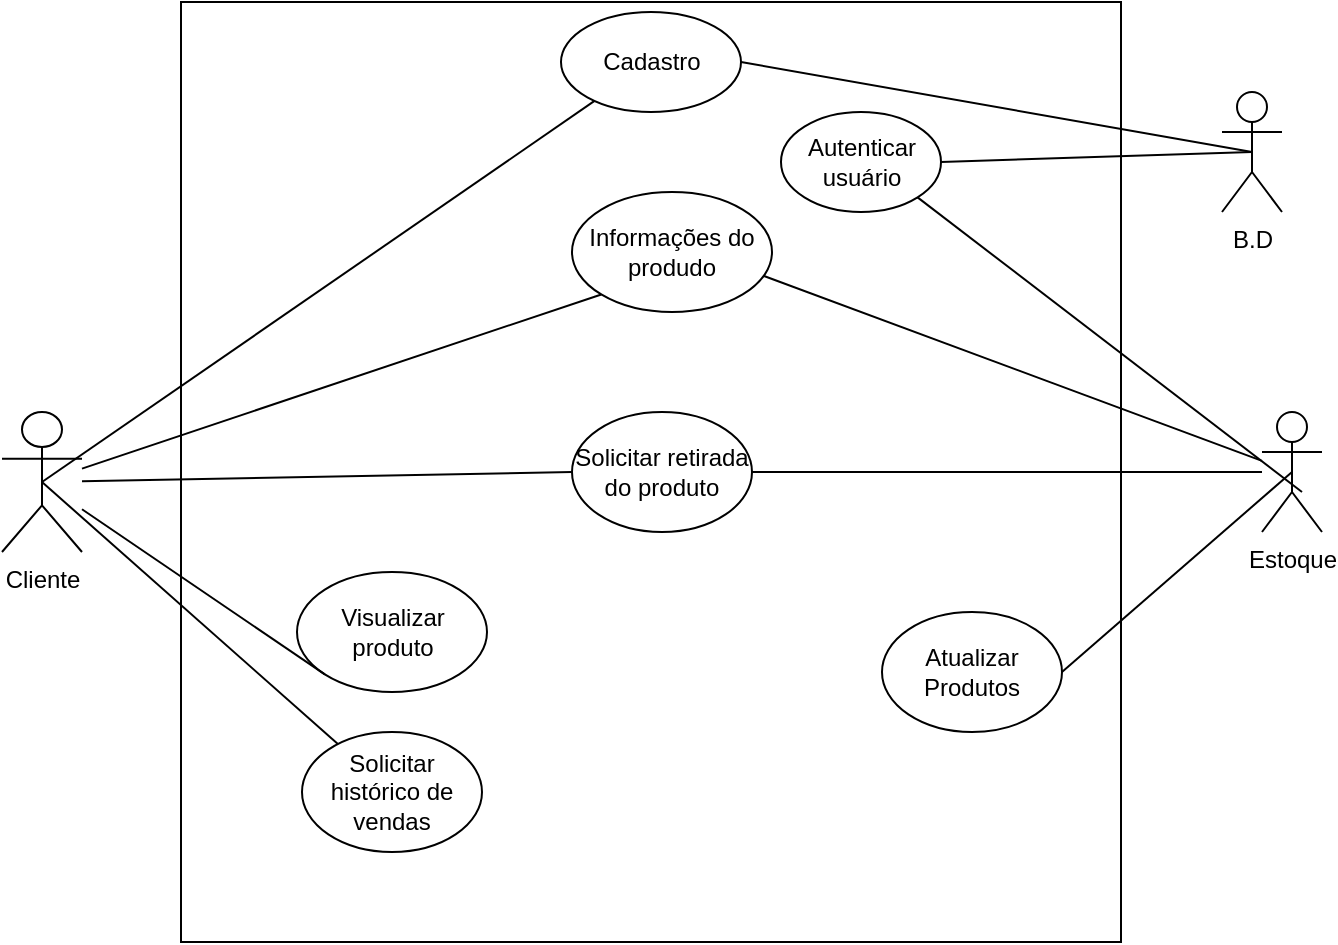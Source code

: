 <mxfile version="22.0.1" type="github">
  <diagram name="Página-1" id="z3U-Prj7A4X9mL8xkahB">
    <mxGraphModel dx="872" dy="481" grid="1" gridSize="10" guides="1" tooltips="1" connect="1" arrows="1" fold="1" page="1" pageScale="1" pageWidth="827" pageHeight="1169" math="0" shadow="0">
      <root>
        <mxCell id="0" />
        <mxCell id="1" parent="0" />
        <mxCell id="14QvtGUpP6zNy5mQ4WsW-1" value="Cliente" style="shape=umlActor;verticalLabelPosition=bottom;verticalAlign=top;html=1;outlineConnect=0;" parent="1" vertex="1">
          <mxGeometry x="100" y="220" width="40" height="70" as="geometry" />
        </mxCell>
        <mxCell id="14QvtGUpP6zNy5mQ4WsW-2" value="" style="whiteSpace=wrap;html=1;aspect=fixed;" parent="1" vertex="1">
          <mxGeometry x="189.5" y="15" width="470" height="470" as="geometry" />
        </mxCell>
        <mxCell id="lhaA8uXQOq5nuxx4efY6-6" value="" style="endArrow=none;html=1;rounded=0;exitX=0.5;exitY=0.5;exitDx=0;exitDy=0;exitPerimeter=0;" edge="1" parent="1" source="14QvtGUpP6zNy5mQ4WsW-1" target="lhaA8uXQOq5nuxx4efY6-7">
          <mxGeometry width="50" height="50" relative="1" as="geometry">
            <mxPoint x="390" y="200" as="sourcePoint" />
            <mxPoint x="440" y="150" as="targetPoint" />
          </mxGeometry>
        </mxCell>
        <mxCell id="lhaA8uXQOq5nuxx4efY6-7" value="Solicitar histórico de vendas" style="ellipse;whiteSpace=wrap;html=1;" vertex="1" parent="1">
          <mxGeometry x="250" y="380" width="90" height="60" as="geometry" />
        </mxCell>
        <mxCell id="lhaA8uXQOq5nuxx4efY6-8" value="Estoque&lt;br&gt;" style="shape=umlActor;verticalLabelPosition=bottom;verticalAlign=top;html=1;outlineConnect=0;" vertex="1" parent="1">
          <mxGeometry x="730" y="220" width="30" height="60" as="geometry" />
        </mxCell>
        <mxCell id="lhaA8uXQOq5nuxx4efY6-14" value="Visualizar produto" style="ellipse;whiteSpace=wrap;html=1;" vertex="1" parent="1">
          <mxGeometry x="247.5" y="300" width="95" height="60" as="geometry" />
        </mxCell>
        <mxCell id="lhaA8uXQOq5nuxx4efY6-15" value="" style="endArrow=none;html=1;rounded=0;exitX=0;exitY=1;exitDx=0;exitDy=0;" edge="1" parent="1" source="lhaA8uXQOq5nuxx4efY6-14" target="14QvtGUpP6zNy5mQ4WsW-1">
          <mxGeometry width="50" height="50" relative="1" as="geometry">
            <mxPoint x="430" y="280" as="sourcePoint" />
            <mxPoint x="480" y="230" as="targetPoint" />
          </mxGeometry>
        </mxCell>
        <mxCell id="lhaA8uXQOq5nuxx4efY6-18" value="Informações do produdo" style="ellipse;whiteSpace=wrap;html=1;" vertex="1" parent="1">
          <mxGeometry x="385" y="110" width="100" height="60" as="geometry" />
        </mxCell>
        <mxCell id="lhaA8uXQOq5nuxx4efY6-20" value="" style="endArrow=none;html=1;rounded=0;entryX=0.96;entryY=0.7;entryDx=0;entryDy=0;entryPerimeter=0;" edge="1" parent="1" source="lhaA8uXQOq5nuxx4efY6-8" target="lhaA8uXQOq5nuxx4efY6-18">
          <mxGeometry width="50" height="50" relative="1" as="geometry">
            <mxPoint x="430" y="270" as="sourcePoint" />
            <mxPoint x="480" y="220" as="targetPoint" />
          </mxGeometry>
        </mxCell>
        <mxCell id="lhaA8uXQOq5nuxx4efY6-21" value="" style="endArrow=none;html=1;rounded=0;entryX=0;entryY=1;entryDx=0;entryDy=0;" edge="1" parent="1" source="14QvtGUpP6zNy5mQ4WsW-1" target="lhaA8uXQOq5nuxx4efY6-18">
          <mxGeometry width="50" height="50" relative="1" as="geometry">
            <mxPoint x="430" y="270" as="sourcePoint" />
            <mxPoint x="480" y="220" as="targetPoint" />
          </mxGeometry>
        </mxCell>
        <mxCell id="lhaA8uXQOq5nuxx4efY6-22" value="Solicitar retirada do produto" style="ellipse;whiteSpace=wrap;html=1;" vertex="1" parent="1">
          <mxGeometry x="385" y="220" width="90" height="60" as="geometry" />
        </mxCell>
        <mxCell id="lhaA8uXQOq5nuxx4efY6-23" value="" style="endArrow=none;html=1;rounded=0;entryX=0;entryY=0.5;entryDx=0;entryDy=0;" edge="1" parent="1" source="14QvtGUpP6zNy5mQ4WsW-1" target="lhaA8uXQOq5nuxx4efY6-22">
          <mxGeometry width="50" height="50" relative="1" as="geometry">
            <mxPoint x="430" y="270" as="sourcePoint" />
            <mxPoint x="480" y="220" as="targetPoint" />
          </mxGeometry>
        </mxCell>
        <mxCell id="lhaA8uXQOq5nuxx4efY6-24" value="" style="endArrow=none;html=1;rounded=0;exitX=1;exitY=0.5;exitDx=0;exitDy=0;" edge="1" parent="1" source="lhaA8uXQOq5nuxx4efY6-22" target="lhaA8uXQOq5nuxx4efY6-8">
          <mxGeometry width="50" height="50" relative="1" as="geometry">
            <mxPoint x="430" y="270" as="sourcePoint" />
            <mxPoint x="480" y="220" as="targetPoint" />
          </mxGeometry>
        </mxCell>
        <mxCell id="lhaA8uXQOq5nuxx4efY6-25" value="Atualizar Produtos" style="ellipse;whiteSpace=wrap;html=1;" vertex="1" parent="1">
          <mxGeometry x="540" y="320" width="90" height="60" as="geometry" />
        </mxCell>
        <mxCell id="lhaA8uXQOq5nuxx4efY6-26" value="" style="endArrow=none;html=1;rounded=0;entryX=1;entryY=0.5;entryDx=0;entryDy=0;exitX=0.5;exitY=0.5;exitDx=0;exitDy=0;exitPerimeter=0;" edge="1" parent="1" source="lhaA8uXQOq5nuxx4efY6-8" target="lhaA8uXQOq5nuxx4efY6-25">
          <mxGeometry width="50" height="50" relative="1" as="geometry">
            <mxPoint x="430" y="270" as="sourcePoint" />
            <mxPoint x="480" y="220" as="targetPoint" />
          </mxGeometry>
        </mxCell>
        <mxCell id="lhaA8uXQOq5nuxx4efY6-27" value="" style="endArrow=none;html=1;rounded=0;exitX=0.5;exitY=0.5;exitDx=0;exitDy=0;exitPerimeter=0;" edge="1" parent="1" source="14QvtGUpP6zNy5mQ4WsW-1" target="lhaA8uXQOq5nuxx4efY6-28">
          <mxGeometry width="50" height="50" relative="1" as="geometry">
            <mxPoint x="430" y="270" as="sourcePoint" />
            <mxPoint x="480" y="220" as="targetPoint" />
          </mxGeometry>
        </mxCell>
        <mxCell id="lhaA8uXQOq5nuxx4efY6-28" value="Cadastro" style="ellipse;whiteSpace=wrap;html=1;" vertex="1" parent="1">
          <mxGeometry x="379.5" y="20" width="90" height="50" as="geometry" />
        </mxCell>
        <mxCell id="lhaA8uXQOq5nuxx4efY6-30" value="B.D" style="shape=umlActor;verticalLabelPosition=bottom;verticalAlign=top;html=1;outlineConnect=0;" vertex="1" parent="1">
          <mxGeometry x="710" y="60" width="30" height="60" as="geometry" />
        </mxCell>
        <mxCell id="lhaA8uXQOq5nuxx4efY6-31" value="" style="endArrow=none;html=1;rounded=0;exitX=1;exitY=0.5;exitDx=0;exitDy=0;entryX=0.5;entryY=0.5;entryDx=0;entryDy=0;entryPerimeter=0;" edge="1" parent="1" source="lhaA8uXQOq5nuxx4efY6-28" target="lhaA8uXQOq5nuxx4efY6-30">
          <mxGeometry width="50" height="50" relative="1" as="geometry">
            <mxPoint x="430" y="270" as="sourcePoint" />
            <mxPoint x="480" y="220" as="targetPoint" />
          </mxGeometry>
        </mxCell>
        <mxCell id="lhaA8uXQOq5nuxx4efY6-32" value="Autenticar usuário" style="ellipse;whiteSpace=wrap;html=1;" vertex="1" parent="1">
          <mxGeometry x="489.5" y="70" width="80" height="50" as="geometry" />
        </mxCell>
        <mxCell id="lhaA8uXQOq5nuxx4efY6-33" value="" style="endArrow=none;html=1;rounded=0;exitX=1;exitY=0.5;exitDx=0;exitDy=0;entryX=0.5;entryY=0.5;entryDx=0;entryDy=0;entryPerimeter=0;" edge="1" parent="1" source="lhaA8uXQOq5nuxx4efY6-32" target="lhaA8uXQOq5nuxx4efY6-30">
          <mxGeometry width="50" height="50" relative="1" as="geometry">
            <mxPoint x="430" y="270" as="sourcePoint" />
            <mxPoint x="755" y="360" as="targetPoint" />
          </mxGeometry>
        </mxCell>
        <mxCell id="lhaA8uXQOq5nuxx4efY6-35" value="" style="endArrow=none;html=1;rounded=0;entryX=1;entryY=1;entryDx=0;entryDy=0;" edge="1" parent="1" target="lhaA8uXQOq5nuxx4efY6-32">
          <mxGeometry width="50" height="50" relative="1" as="geometry">
            <mxPoint x="750" y="260" as="sourcePoint" />
            <mxPoint x="480" y="220" as="targetPoint" />
          </mxGeometry>
        </mxCell>
      </root>
    </mxGraphModel>
  </diagram>
</mxfile>
